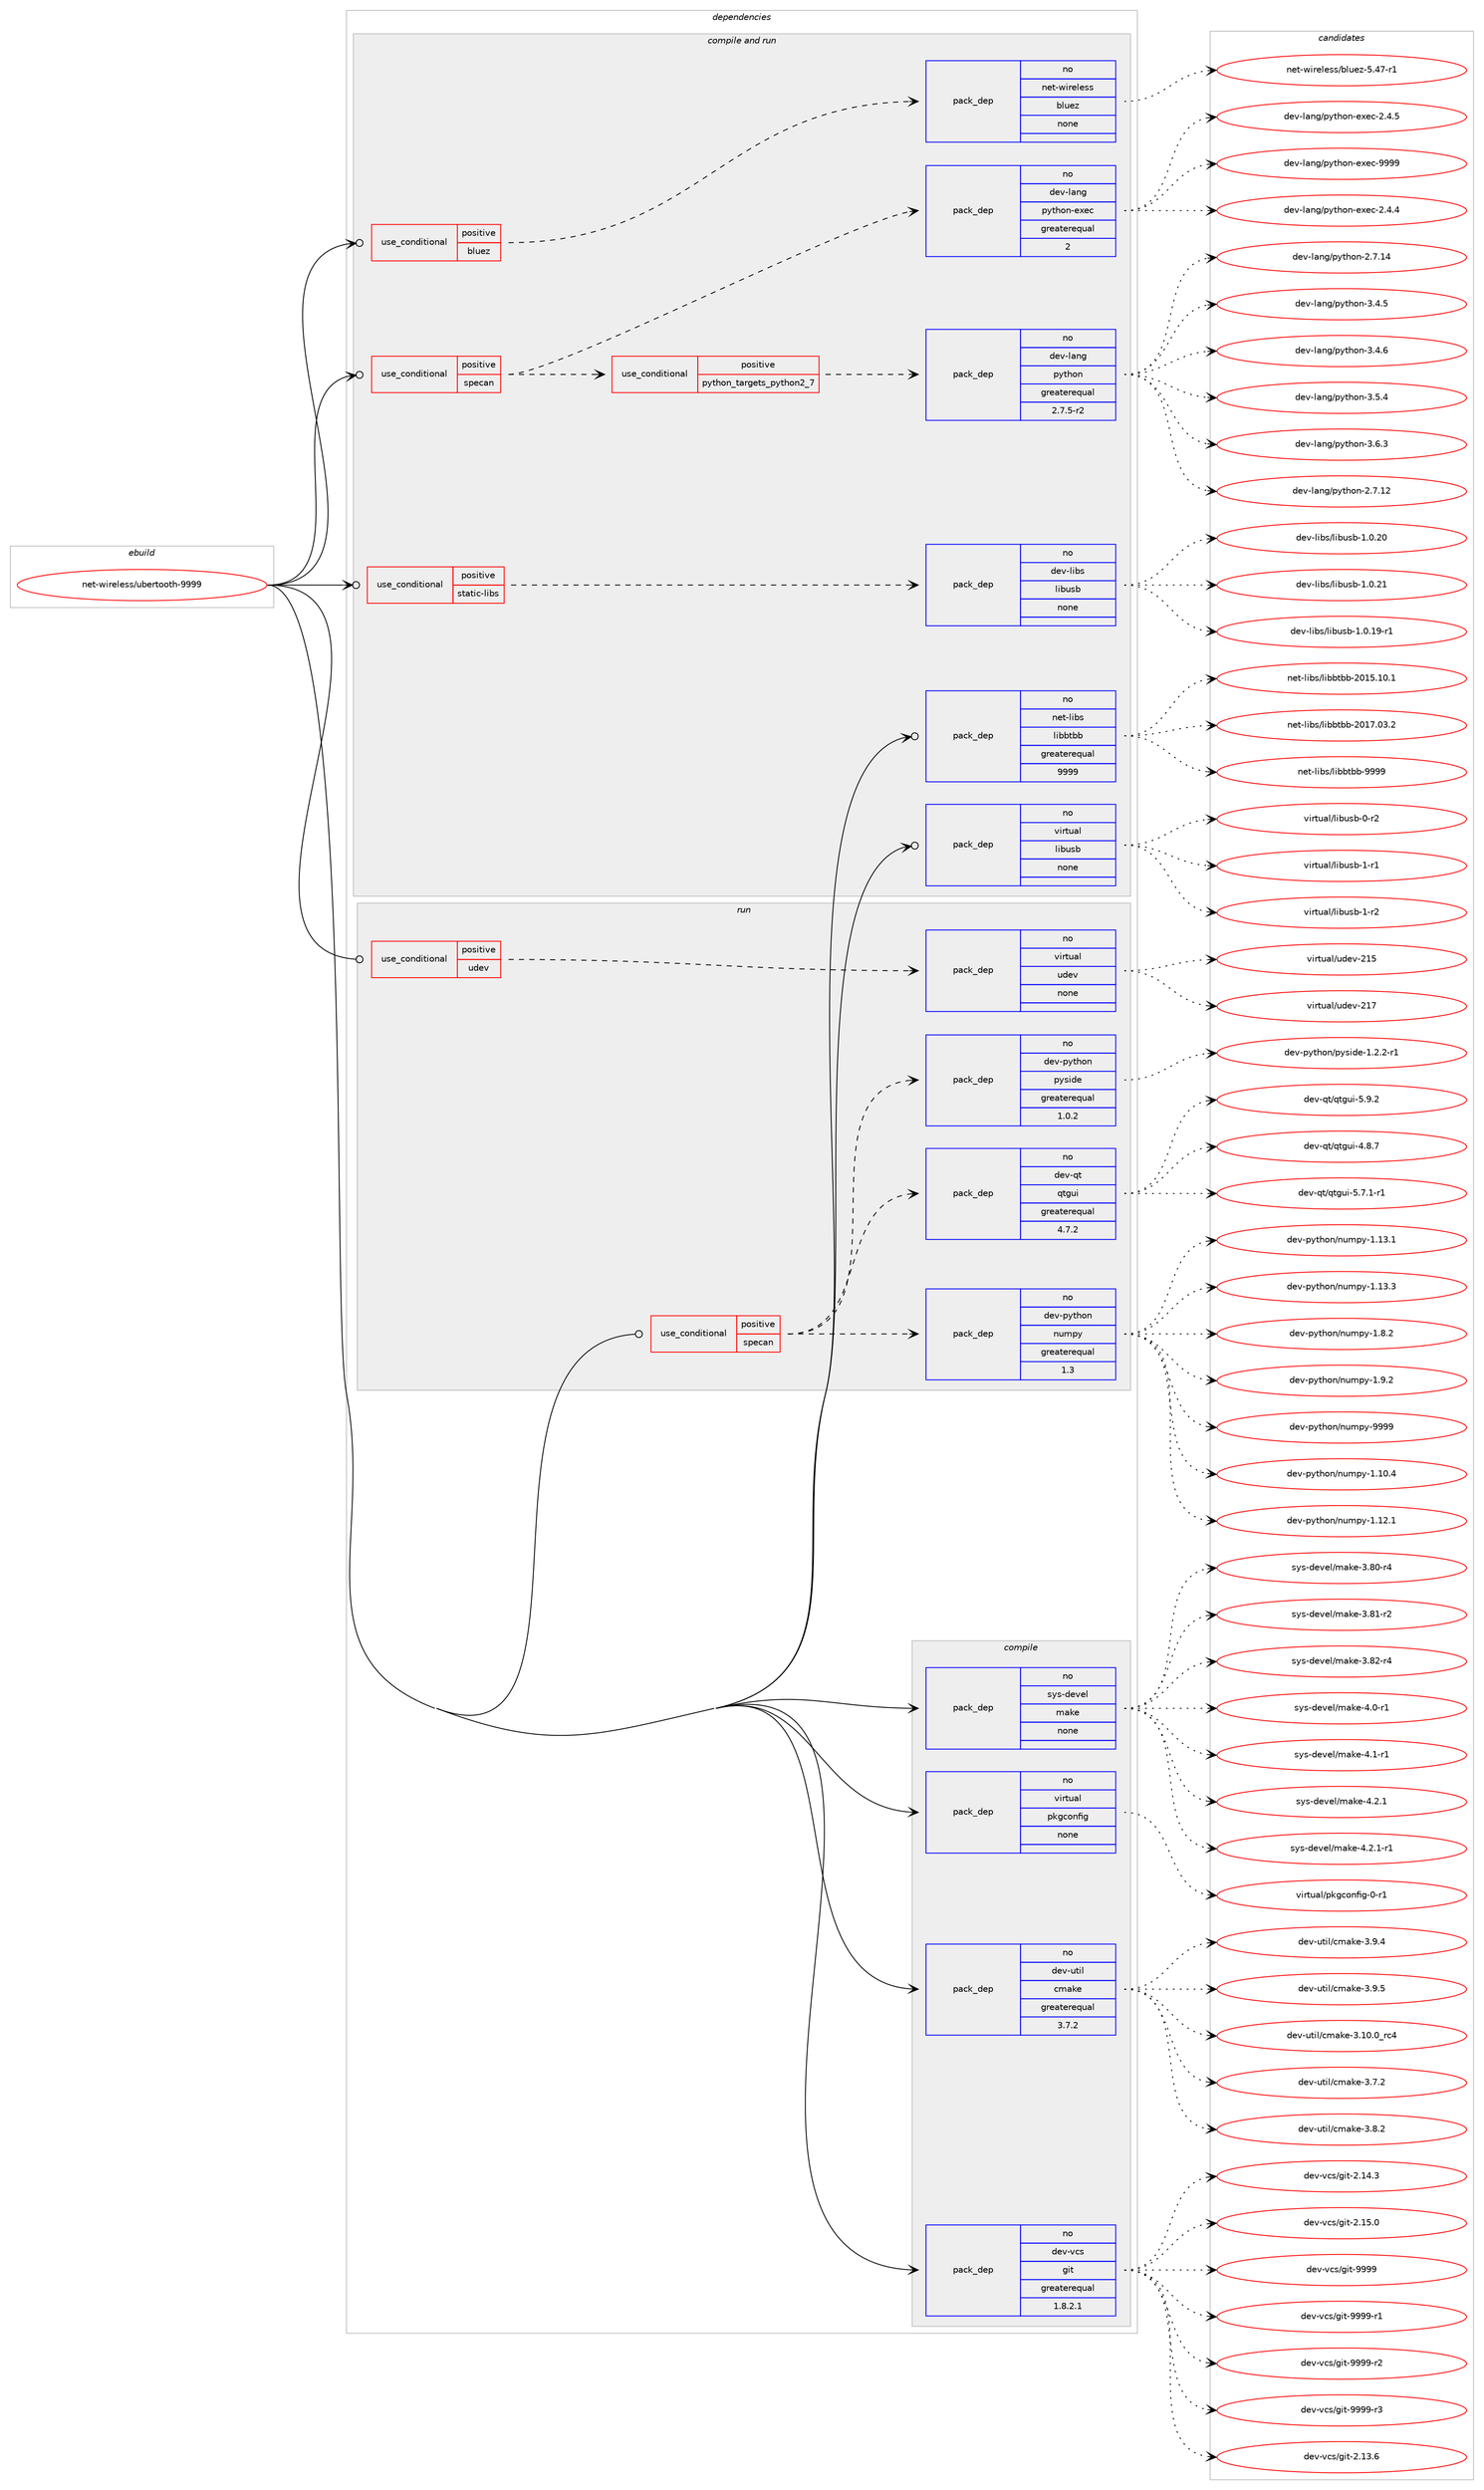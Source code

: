 digraph prolog {

# *************
# Graph options
# *************

newrank=true;
concentrate=true;
compound=true;
graph [rankdir=LR,fontname=Helvetica,fontsize=10,ranksep=1.5];#, ranksep=2.5, nodesep=0.2];
edge  [arrowhead=vee];
node  [fontname=Helvetica,fontsize=10];

# **********
# The ebuild
# **********

subgraph cluster_leftcol {
color=gray;
rank=same;
label=<<i>ebuild</i>>;
id [label="net-wireless/ubertooth-9999", color=red, width=4, href="../net-wireless/ubertooth-9999.svg"];
}

# ****************
# The dependencies
# ****************

subgraph cluster_midcol {
color=gray;
label=<<i>dependencies</i>>;
subgraph cluster_compile {
fillcolor="#eeeeee";
style=filled;
label=<<i>compile</i>>;
subgraph pack323849 {
dependency440344 [label=<<TABLE BORDER="0" CELLBORDER="1" CELLSPACING="0" CELLPADDING="4" WIDTH="220"><TR><TD ROWSPAN="6" CELLPADDING="30">pack_dep</TD></TR><TR><TD WIDTH="110">no</TD></TR><TR><TD>dev-util</TD></TR><TR><TD>cmake</TD></TR><TR><TD>greaterequal</TD></TR><TR><TD>3.7.2</TD></TR></TABLE>>, shape=none, color=blue];
}
id:e -> dependency440344:w [weight=20,style="solid",arrowhead="vee"];
subgraph pack323850 {
dependency440345 [label=<<TABLE BORDER="0" CELLBORDER="1" CELLSPACING="0" CELLPADDING="4" WIDTH="220"><TR><TD ROWSPAN="6" CELLPADDING="30">pack_dep</TD></TR><TR><TD WIDTH="110">no</TD></TR><TR><TD>dev-vcs</TD></TR><TR><TD>git</TD></TR><TR><TD>greaterequal</TD></TR><TR><TD>1.8.2.1</TD></TR></TABLE>>, shape=none, color=blue];
}
id:e -> dependency440345:w [weight=20,style="solid",arrowhead="vee"];
subgraph pack323851 {
dependency440346 [label=<<TABLE BORDER="0" CELLBORDER="1" CELLSPACING="0" CELLPADDING="4" WIDTH="220"><TR><TD ROWSPAN="6" CELLPADDING="30">pack_dep</TD></TR><TR><TD WIDTH="110">no</TD></TR><TR><TD>sys-devel</TD></TR><TR><TD>make</TD></TR><TR><TD>none</TD></TR><TR><TD></TD></TR></TABLE>>, shape=none, color=blue];
}
id:e -> dependency440346:w [weight=20,style="solid",arrowhead="vee"];
subgraph pack323852 {
dependency440347 [label=<<TABLE BORDER="0" CELLBORDER="1" CELLSPACING="0" CELLPADDING="4" WIDTH="220"><TR><TD ROWSPAN="6" CELLPADDING="30">pack_dep</TD></TR><TR><TD WIDTH="110">no</TD></TR><TR><TD>virtual</TD></TR><TR><TD>pkgconfig</TD></TR><TR><TD>none</TD></TR><TR><TD></TD></TR></TABLE>>, shape=none, color=blue];
}
id:e -> dependency440347:w [weight=20,style="solid",arrowhead="vee"];
}
subgraph cluster_compileandrun {
fillcolor="#eeeeee";
style=filled;
label=<<i>compile and run</i>>;
subgraph cond108853 {
dependency440348 [label=<<TABLE BORDER="0" CELLBORDER="1" CELLSPACING="0" CELLPADDING="4"><TR><TD ROWSPAN="3" CELLPADDING="10">use_conditional</TD></TR><TR><TD>positive</TD></TR><TR><TD>bluez</TD></TR></TABLE>>, shape=none, color=red];
subgraph pack323853 {
dependency440349 [label=<<TABLE BORDER="0" CELLBORDER="1" CELLSPACING="0" CELLPADDING="4" WIDTH="220"><TR><TD ROWSPAN="6" CELLPADDING="30">pack_dep</TD></TR><TR><TD WIDTH="110">no</TD></TR><TR><TD>net-wireless</TD></TR><TR><TD>bluez</TD></TR><TR><TD>none</TD></TR><TR><TD></TD></TR></TABLE>>, shape=none, color=blue];
}
dependency440348:e -> dependency440349:w [weight=20,style="dashed",arrowhead="vee"];
}
id:e -> dependency440348:w [weight=20,style="solid",arrowhead="odotvee"];
subgraph cond108854 {
dependency440350 [label=<<TABLE BORDER="0" CELLBORDER="1" CELLSPACING="0" CELLPADDING="4"><TR><TD ROWSPAN="3" CELLPADDING="10">use_conditional</TD></TR><TR><TD>positive</TD></TR><TR><TD>specan</TD></TR></TABLE>>, shape=none, color=red];
subgraph cond108855 {
dependency440351 [label=<<TABLE BORDER="0" CELLBORDER="1" CELLSPACING="0" CELLPADDING="4"><TR><TD ROWSPAN="3" CELLPADDING="10">use_conditional</TD></TR><TR><TD>positive</TD></TR><TR><TD>python_targets_python2_7</TD></TR></TABLE>>, shape=none, color=red];
subgraph pack323854 {
dependency440352 [label=<<TABLE BORDER="0" CELLBORDER="1" CELLSPACING="0" CELLPADDING="4" WIDTH="220"><TR><TD ROWSPAN="6" CELLPADDING="30">pack_dep</TD></TR><TR><TD WIDTH="110">no</TD></TR><TR><TD>dev-lang</TD></TR><TR><TD>python</TD></TR><TR><TD>greaterequal</TD></TR><TR><TD>2.7.5-r2</TD></TR></TABLE>>, shape=none, color=blue];
}
dependency440351:e -> dependency440352:w [weight=20,style="dashed",arrowhead="vee"];
}
dependency440350:e -> dependency440351:w [weight=20,style="dashed",arrowhead="vee"];
subgraph pack323855 {
dependency440353 [label=<<TABLE BORDER="0" CELLBORDER="1" CELLSPACING="0" CELLPADDING="4" WIDTH="220"><TR><TD ROWSPAN="6" CELLPADDING="30">pack_dep</TD></TR><TR><TD WIDTH="110">no</TD></TR><TR><TD>dev-lang</TD></TR><TR><TD>python-exec</TD></TR><TR><TD>greaterequal</TD></TR><TR><TD>2</TD></TR></TABLE>>, shape=none, color=blue];
}
dependency440350:e -> dependency440353:w [weight=20,style="dashed",arrowhead="vee"];
}
id:e -> dependency440350:w [weight=20,style="solid",arrowhead="odotvee"];
subgraph cond108856 {
dependency440354 [label=<<TABLE BORDER="0" CELLBORDER="1" CELLSPACING="0" CELLPADDING="4"><TR><TD ROWSPAN="3" CELLPADDING="10">use_conditional</TD></TR><TR><TD>positive</TD></TR><TR><TD>static-libs</TD></TR></TABLE>>, shape=none, color=red];
subgraph pack323856 {
dependency440355 [label=<<TABLE BORDER="0" CELLBORDER="1" CELLSPACING="0" CELLPADDING="4" WIDTH="220"><TR><TD ROWSPAN="6" CELLPADDING="30">pack_dep</TD></TR><TR><TD WIDTH="110">no</TD></TR><TR><TD>dev-libs</TD></TR><TR><TD>libusb</TD></TR><TR><TD>none</TD></TR><TR><TD></TD></TR></TABLE>>, shape=none, color=blue];
}
dependency440354:e -> dependency440355:w [weight=20,style="dashed",arrowhead="vee"];
}
id:e -> dependency440354:w [weight=20,style="solid",arrowhead="odotvee"];
subgraph pack323857 {
dependency440356 [label=<<TABLE BORDER="0" CELLBORDER="1" CELLSPACING="0" CELLPADDING="4" WIDTH="220"><TR><TD ROWSPAN="6" CELLPADDING="30">pack_dep</TD></TR><TR><TD WIDTH="110">no</TD></TR><TR><TD>net-libs</TD></TR><TR><TD>libbtbb</TD></TR><TR><TD>greaterequal</TD></TR><TR><TD>9999</TD></TR></TABLE>>, shape=none, color=blue];
}
id:e -> dependency440356:w [weight=20,style="solid",arrowhead="odotvee"];
subgraph pack323858 {
dependency440357 [label=<<TABLE BORDER="0" CELLBORDER="1" CELLSPACING="0" CELLPADDING="4" WIDTH="220"><TR><TD ROWSPAN="6" CELLPADDING="30">pack_dep</TD></TR><TR><TD WIDTH="110">no</TD></TR><TR><TD>virtual</TD></TR><TR><TD>libusb</TD></TR><TR><TD>none</TD></TR><TR><TD></TD></TR></TABLE>>, shape=none, color=blue];
}
id:e -> dependency440357:w [weight=20,style="solid",arrowhead="odotvee"];
}
subgraph cluster_run {
fillcolor="#eeeeee";
style=filled;
label=<<i>run</i>>;
subgraph cond108857 {
dependency440358 [label=<<TABLE BORDER="0" CELLBORDER="1" CELLSPACING="0" CELLPADDING="4"><TR><TD ROWSPAN="3" CELLPADDING="10">use_conditional</TD></TR><TR><TD>positive</TD></TR><TR><TD>specan</TD></TR></TABLE>>, shape=none, color=red];
subgraph pack323859 {
dependency440359 [label=<<TABLE BORDER="0" CELLBORDER="1" CELLSPACING="0" CELLPADDING="4" WIDTH="220"><TR><TD ROWSPAN="6" CELLPADDING="30">pack_dep</TD></TR><TR><TD WIDTH="110">no</TD></TR><TR><TD>dev-qt</TD></TR><TR><TD>qtgui</TD></TR><TR><TD>greaterequal</TD></TR><TR><TD>4.7.2</TD></TR></TABLE>>, shape=none, color=blue];
}
dependency440358:e -> dependency440359:w [weight=20,style="dashed",arrowhead="vee"];
subgraph pack323860 {
dependency440360 [label=<<TABLE BORDER="0" CELLBORDER="1" CELLSPACING="0" CELLPADDING="4" WIDTH="220"><TR><TD ROWSPAN="6" CELLPADDING="30">pack_dep</TD></TR><TR><TD WIDTH="110">no</TD></TR><TR><TD>dev-python</TD></TR><TR><TD>pyside</TD></TR><TR><TD>greaterequal</TD></TR><TR><TD>1.0.2</TD></TR></TABLE>>, shape=none, color=blue];
}
dependency440358:e -> dependency440360:w [weight=20,style="dashed",arrowhead="vee"];
subgraph pack323861 {
dependency440361 [label=<<TABLE BORDER="0" CELLBORDER="1" CELLSPACING="0" CELLPADDING="4" WIDTH="220"><TR><TD ROWSPAN="6" CELLPADDING="30">pack_dep</TD></TR><TR><TD WIDTH="110">no</TD></TR><TR><TD>dev-python</TD></TR><TR><TD>numpy</TD></TR><TR><TD>greaterequal</TD></TR><TR><TD>1.3</TD></TR></TABLE>>, shape=none, color=blue];
}
dependency440358:e -> dependency440361:w [weight=20,style="dashed",arrowhead="vee"];
}
id:e -> dependency440358:w [weight=20,style="solid",arrowhead="odot"];
subgraph cond108858 {
dependency440362 [label=<<TABLE BORDER="0" CELLBORDER="1" CELLSPACING="0" CELLPADDING="4"><TR><TD ROWSPAN="3" CELLPADDING="10">use_conditional</TD></TR><TR><TD>positive</TD></TR><TR><TD>udev</TD></TR></TABLE>>, shape=none, color=red];
subgraph pack323862 {
dependency440363 [label=<<TABLE BORDER="0" CELLBORDER="1" CELLSPACING="0" CELLPADDING="4" WIDTH="220"><TR><TD ROWSPAN="6" CELLPADDING="30">pack_dep</TD></TR><TR><TD WIDTH="110">no</TD></TR><TR><TD>virtual</TD></TR><TR><TD>udev</TD></TR><TR><TD>none</TD></TR><TR><TD></TD></TR></TABLE>>, shape=none, color=blue];
}
dependency440362:e -> dependency440363:w [weight=20,style="dashed",arrowhead="vee"];
}
id:e -> dependency440362:w [weight=20,style="solid",arrowhead="odot"];
}
}

# **************
# The candidates
# **************

subgraph cluster_choices {
rank=same;
color=gray;
label=<<i>candidates</i>>;

subgraph choice323849 {
color=black;
nodesep=1;
choice1001011184511711610510847991099710710145514649484648951149952 [label="dev-util/cmake-3.10.0_rc4", color=red, width=4,href="../dev-util/cmake-3.10.0_rc4.svg"];
choice10010111845117116105108479910997107101455146554650 [label="dev-util/cmake-3.7.2", color=red, width=4,href="../dev-util/cmake-3.7.2.svg"];
choice10010111845117116105108479910997107101455146564650 [label="dev-util/cmake-3.8.2", color=red, width=4,href="../dev-util/cmake-3.8.2.svg"];
choice10010111845117116105108479910997107101455146574652 [label="dev-util/cmake-3.9.4", color=red, width=4,href="../dev-util/cmake-3.9.4.svg"];
choice10010111845117116105108479910997107101455146574653 [label="dev-util/cmake-3.9.5", color=red, width=4,href="../dev-util/cmake-3.9.5.svg"];
dependency440344:e -> choice1001011184511711610510847991099710710145514649484648951149952:w [style=dotted,weight="100"];
dependency440344:e -> choice10010111845117116105108479910997107101455146554650:w [style=dotted,weight="100"];
dependency440344:e -> choice10010111845117116105108479910997107101455146564650:w [style=dotted,weight="100"];
dependency440344:e -> choice10010111845117116105108479910997107101455146574652:w [style=dotted,weight="100"];
dependency440344:e -> choice10010111845117116105108479910997107101455146574653:w [style=dotted,weight="100"];
}
subgraph choice323850 {
color=black;
nodesep=1;
choice10010111845118991154710310511645504649514654 [label="dev-vcs/git-2.13.6", color=red, width=4,href="../dev-vcs/git-2.13.6.svg"];
choice10010111845118991154710310511645504649524651 [label="dev-vcs/git-2.14.3", color=red, width=4,href="../dev-vcs/git-2.14.3.svg"];
choice10010111845118991154710310511645504649534648 [label="dev-vcs/git-2.15.0", color=red, width=4,href="../dev-vcs/git-2.15.0.svg"];
choice1001011184511899115471031051164557575757 [label="dev-vcs/git-9999", color=red, width=4,href="../dev-vcs/git-9999.svg"];
choice10010111845118991154710310511645575757574511449 [label="dev-vcs/git-9999-r1", color=red, width=4,href="../dev-vcs/git-9999-r1.svg"];
choice10010111845118991154710310511645575757574511450 [label="dev-vcs/git-9999-r2", color=red, width=4,href="../dev-vcs/git-9999-r2.svg"];
choice10010111845118991154710310511645575757574511451 [label="dev-vcs/git-9999-r3", color=red, width=4,href="../dev-vcs/git-9999-r3.svg"];
dependency440345:e -> choice10010111845118991154710310511645504649514654:w [style=dotted,weight="100"];
dependency440345:e -> choice10010111845118991154710310511645504649524651:w [style=dotted,weight="100"];
dependency440345:e -> choice10010111845118991154710310511645504649534648:w [style=dotted,weight="100"];
dependency440345:e -> choice1001011184511899115471031051164557575757:w [style=dotted,weight="100"];
dependency440345:e -> choice10010111845118991154710310511645575757574511449:w [style=dotted,weight="100"];
dependency440345:e -> choice10010111845118991154710310511645575757574511450:w [style=dotted,weight="100"];
dependency440345:e -> choice10010111845118991154710310511645575757574511451:w [style=dotted,weight="100"];
}
subgraph choice323851 {
color=black;
nodesep=1;
choice11512111545100101118101108471099710710145514656484511452 [label="sys-devel/make-3.80-r4", color=red, width=4,href="../sys-devel/make-3.80-r4.svg"];
choice11512111545100101118101108471099710710145514656494511450 [label="sys-devel/make-3.81-r2", color=red, width=4,href="../sys-devel/make-3.81-r2.svg"];
choice11512111545100101118101108471099710710145514656504511452 [label="sys-devel/make-3.82-r4", color=red, width=4,href="../sys-devel/make-3.82-r4.svg"];
choice115121115451001011181011084710997107101455246484511449 [label="sys-devel/make-4.0-r1", color=red, width=4,href="../sys-devel/make-4.0-r1.svg"];
choice115121115451001011181011084710997107101455246494511449 [label="sys-devel/make-4.1-r1", color=red, width=4,href="../sys-devel/make-4.1-r1.svg"];
choice115121115451001011181011084710997107101455246504649 [label="sys-devel/make-4.2.1", color=red, width=4,href="../sys-devel/make-4.2.1.svg"];
choice1151211154510010111810110847109971071014552465046494511449 [label="sys-devel/make-4.2.1-r1", color=red, width=4,href="../sys-devel/make-4.2.1-r1.svg"];
dependency440346:e -> choice11512111545100101118101108471099710710145514656484511452:w [style=dotted,weight="100"];
dependency440346:e -> choice11512111545100101118101108471099710710145514656494511450:w [style=dotted,weight="100"];
dependency440346:e -> choice11512111545100101118101108471099710710145514656504511452:w [style=dotted,weight="100"];
dependency440346:e -> choice115121115451001011181011084710997107101455246484511449:w [style=dotted,weight="100"];
dependency440346:e -> choice115121115451001011181011084710997107101455246494511449:w [style=dotted,weight="100"];
dependency440346:e -> choice115121115451001011181011084710997107101455246504649:w [style=dotted,weight="100"];
dependency440346:e -> choice1151211154510010111810110847109971071014552465046494511449:w [style=dotted,weight="100"];
}
subgraph choice323852 {
color=black;
nodesep=1;
choice11810511411611797108471121071039911111010210510345484511449 [label="virtual/pkgconfig-0-r1", color=red, width=4,href="../virtual/pkgconfig-0-r1.svg"];
dependency440347:e -> choice11810511411611797108471121071039911111010210510345484511449:w [style=dotted,weight="100"];
}
subgraph choice323853 {
color=black;
nodesep=1;
choice11010111645119105114101108101115115479810811710112245534652554511449 [label="net-wireless/bluez-5.47-r1", color=red, width=4,href="../net-wireless/bluez-5.47-r1.svg"];
dependency440349:e -> choice11010111645119105114101108101115115479810811710112245534652554511449:w [style=dotted,weight="100"];
}
subgraph choice323854 {
color=black;
nodesep=1;
choice10010111845108971101034711212111610411111045504655464950 [label="dev-lang/python-2.7.12", color=red, width=4,href="../dev-lang/python-2.7.12.svg"];
choice10010111845108971101034711212111610411111045504655464952 [label="dev-lang/python-2.7.14", color=red, width=4,href="../dev-lang/python-2.7.14.svg"];
choice100101118451089711010347112121116104111110455146524653 [label="dev-lang/python-3.4.5", color=red, width=4,href="../dev-lang/python-3.4.5.svg"];
choice100101118451089711010347112121116104111110455146524654 [label="dev-lang/python-3.4.6", color=red, width=4,href="../dev-lang/python-3.4.6.svg"];
choice100101118451089711010347112121116104111110455146534652 [label="dev-lang/python-3.5.4", color=red, width=4,href="../dev-lang/python-3.5.4.svg"];
choice100101118451089711010347112121116104111110455146544651 [label="dev-lang/python-3.6.3", color=red, width=4,href="../dev-lang/python-3.6.3.svg"];
dependency440352:e -> choice10010111845108971101034711212111610411111045504655464950:w [style=dotted,weight="100"];
dependency440352:e -> choice10010111845108971101034711212111610411111045504655464952:w [style=dotted,weight="100"];
dependency440352:e -> choice100101118451089711010347112121116104111110455146524653:w [style=dotted,weight="100"];
dependency440352:e -> choice100101118451089711010347112121116104111110455146524654:w [style=dotted,weight="100"];
dependency440352:e -> choice100101118451089711010347112121116104111110455146534652:w [style=dotted,weight="100"];
dependency440352:e -> choice100101118451089711010347112121116104111110455146544651:w [style=dotted,weight="100"];
}
subgraph choice323855 {
color=black;
nodesep=1;
choice1001011184510897110103471121211161041111104510112010199455046524652 [label="dev-lang/python-exec-2.4.4", color=red, width=4,href="../dev-lang/python-exec-2.4.4.svg"];
choice1001011184510897110103471121211161041111104510112010199455046524653 [label="dev-lang/python-exec-2.4.5", color=red, width=4,href="../dev-lang/python-exec-2.4.5.svg"];
choice10010111845108971101034711212111610411111045101120101994557575757 [label="dev-lang/python-exec-9999", color=red, width=4,href="../dev-lang/python-exec-9999.svg"];
dependency440353:e -> choice1001011184510897110103471121211161041111104510112010199455046524652:w [style=dotted,weight="100"];
dependency440353:e -> choice1001011184510897110103471121211161041111104510112010199455046524653:w [style=dotted,weight="100"];
dependency440353:e -> choice10010111845108971101034711212111610411111045101120101994557575757:w [style=dotted,weight="100"];
}
subgraph choice323856 {
color=black;
nodesep=1;
choice1001011184510810598115471081059811711598454946484649574511449 [label="dev-libs/libusb-1.0.19-r1", color=red, width=4,href="../dev-libs/libusb-1.0.19-r1.svg"];
choice100101118451081059811547108105981171159845494648465048 [label="dev-libs/libusb-1.0.20", color=red, width=4,href="../dev-libs/libusb-1.0.20.svg"];
choice100101118451081059811547108105981171159845494648465049 [label="dev-libs/libusb-1.0.21", color=red, width=4,href="../dev-libs/libusb-1.0.21.svg"];
dependency440355:e -> choice1001011184510810598115471081059811711598454946484649574511449:w [style=dotted,weight="100"];
dependency440355:e -> choice100101118451081059811547108105981171159845494648465048:w [style=dotted,weight="100"];
dependency440355:e -> choice100101118451081059811547108105981171159845494648465049:w [style=dotted,weight="100"];
}
subgraph choice323857 {
color=black;
nodesep=1;
choice1101011164510810598115471081059898116989845504849534649484649 [label="net-libs/libbtbb-2015.10.1", color=red, width=4,href="../net-libs/libbtbb-2015.10.1.svg"];
choice1101011164510810598115471081059898116989845504849554648514650 [label="net-libs/libbtbb-2017.03.2", color=red, width=4,href="../net-libs/libbtbb-2017.03.2.svg"];
choice110101116451081059811547108105989811698984557575757 [label="net-libs/libbtbb-9999", color=red, width=4,href="../net-libs/libbtbb-9999.svg"];
dependency440356:e -> choice1101011164510810598115471081059898116989845504849534649484649:w [style=dotted,weight="100"];
dependency440356:e -> choice1101011164510810598115471081059898116989845504849554648514650:w [style=dotted,weight="100"];
dependency440356:e -> choice110101116451081059811547108105989811698984557575757:w [style=dotted,weight="100"];
}
subgraph choice323858 {
color=black;
nodesep=1;
choice1181051141161179710847108105981171159845484511450 [label="virtual/libusb-0-r2", color=red, width=4,href="../virtual/libusb-0-r2.svg"];
choice1181051141161179710847108105981171159845494511449 [label="virtual/libusb-1-r1", color=red, width=4,href="../virtual/libusb-1-r1.svg"];
choice1181051141161179710847108105981171159845494511450 [label="virtual/libusb-1-r2", color=red, width=4,href="../virtual/libusb-1-r2.svg"];
dependency440357:e -> choice1181051141161179710847108105981171159845484511450:w [style=dotted,weight="100"];
dependency440357:e -> choice1181051141161179710847108105981171159845494511449:w [style=dotted,weight="100"];
dependency440357:e -> choice1181051141161179710847108105981171159845494511450:w [style=dotted,weight="100"];
}
subgraph choice323859 {
color=black;
nodesep=1;
choice1001011184511311647113116103117105455246564655 [label="dev-qt/qtgui-4.8.7", color=red, width=4,href="../dev-qt/qtgui-4.8.7.svg"];
choice10010111845113116471131161031171054553465546494511449 [label="dev-qt/qtgui-5.7.1-r1", color=red, width=4,href="../dev-qt/qtgui-5.7.1-r1.svg"];
choice1001011184511311647113116103117105455346574650 [label="dev-qt/qtgui-5.9.2", color=red, width=4,href="../dev-qt/qtgui-5.9.2.svg"];
dependency440359:e -> choice1001011184511311647113116103117105455246564655:w [style=dotted,weight="100"];
dependency440359:e -> choice10010111845113116471131161031171054553465546494511449:w [style=dotted,weight="100"];
dependency440359:e -> choice1001011184511311647113116103117105455346574650:w [style=dotted,weight="100"];
}
subgraph choice323860 {
color=black;
nodesep=1;
choice10010111845112121116104111110471121211151051001014549465046504511449 [label="dev-python/pyside-1.2.2-r1", color=red, width=4,href="../dev-python/pyside-1.2.2-r1.svg"];
dependency440360:e -> choice10010111845112121116104111110471121211151051001014549465046504511449:w [style=dotted,weight="100"];
}
subgraph choice323861 {
color=black;
nodesep=1;
choice100101118451121211161041111104711011710911212145494649484652 [label="dev-python/numpy-1.10.4", color=red, width=4,href="../dev-python/numpy-1.10.4.svg"];
choice100101118451121211161041111104711011710911212145494649504649 [label="dev-python/numpy-1.12.1", color=red, width=4,href="../dev-python/numpy-1.12.1.svg"];
choice100101118451121211161041111104711011710911212145494649514649 [label="dev-python/numpy-1.13.1", color=red, width=4,href="../dev-python/numpy-1.13.1.svg"];
choice100101118451121211161041111104711011710911212145494649514651 [label="dev-python/numpy-1.13.3", color=red, width=4,href="../dev-python/numpy-1.13.3.svg"];
choice1001011184511212111610411111047110117109112121454946564650 [label="dev-python/numpy-1.8.2", color=red, width=4,href="../dev-python/numpy-1.8.2.svg"];
choice1001011184511212111610411111047110117109112121454946574650 [label="dev-python/numpy-1.9.2", color=red, width=4,href="../dev-python/numpy-1.9.2.svg"];
choice10010111845112121116104111110471101171091121214557575757 [label="dev-python/numpy-9999", color=red, width=4,href="../dev-python/numpy-9999.svg"];
dependency440361:e -> choice100101118451121211161041111104711011710911212145494649484652:w [style=dotted,weight="100"];
dependency440361:e -> choice100101118451121211161041111104711011710911212145494649504649:w [style=dotted,weight="100"];
dependency440361:e -> choice100101118451121211161041111104711011710911212145494649514649:w [style=dotted,weight="100"];
dependency440361:e -> choice100101118451121211161041111104711011710911212145494649514651:w [style=dotted,weight="100"];
dependency440361:e -> choice1001011184511212111610411111047110117109112121454946564650:w [style=dotted,weight="100"];
dependency440361:e -> choice1001011184511212111610411111047110117109112121454946574650:w [style=dotted,weight="100"];
dependency440361:e -> choice10010111845112121116104111110471101171091121214557575757:w [style=dotted,weight="100"];
}
subgraph choice323862 {
color=black;
nodesep=1;
choice118105114116117971084711710010111845504953 [label="virtual/udev-215", color=red, width=4,href="../virtual/udev-215.svg"];
choice118105114116117971084711710010111845504955 [label="virtual/udev-217", color=red, width=4,href="../virtual/udev-217.svg"];
dependency440363:e -> choice118105114116117971084711710010111845504953:w [style=dotted,weight="100"];
dependency440363:e -> choice118105114116117971084711710010111845504955:w [style=dotted,weight="100"];
}
}

}
